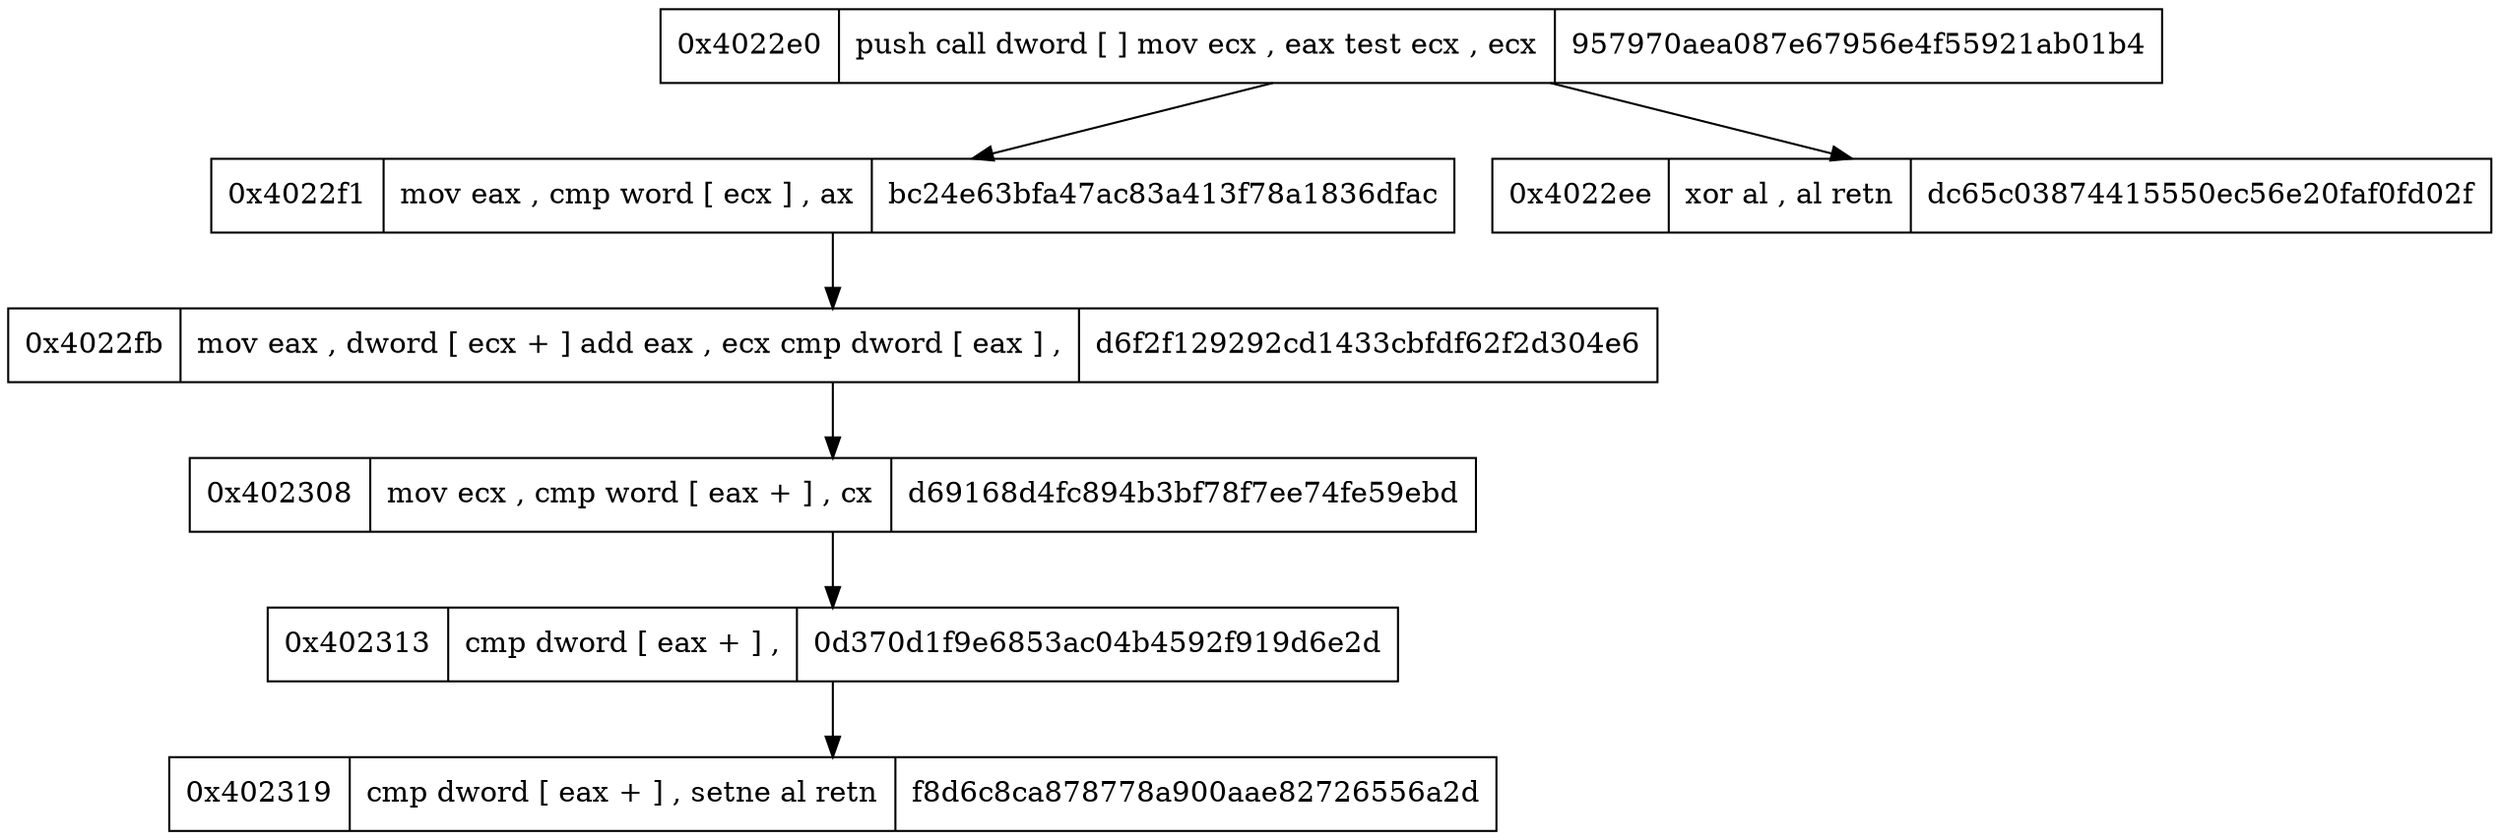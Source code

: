 digraph{
node [shape=record];
"0x4022e0"[label="0x4022e0|  push
 call dword  [ ]
 mov ecx ,  eax
 test ecx ,  ecx
| 957970aea087e67956e4f55921ab01b4"] "0x4022e0" -> "0x4022f1""0x4022e0" -> "0x4022ee""0x4022f1"[label="0x4022f1|  mov eax , 
 cmp word  [ ecx ] ,  ax
| bc24e63bfa47ac83a413f78a1836dfac"] "0x4022f1" -> "0x4022fb""0x4022ee"[label="0x4022ee|  xor al ,  al
 retn
| dc65c03874415550ec56e20faf0fd02f"] "0x4022fb"[label="0x4022fb|  mov eax ,  dword  [ ecx + ]
 add eax ,  ecx
 cmp dword  [ eax ] , 
| d6f2f129292cd1433cbfdf62f2d304e6"] "0x4022fb" -> "0x402308""0x402308"[label="0x402308|  mov ecx , 
 cmp word  [ eax + ] ,  cx
| d69168d4fc894b3bf78f7ee74fe59ebd"] "0x402308" -> "0x402313""0x402313"[label="0x402313|  cmp dword  [ eax + ] , 
| 0d370d1f9e6853ac04b4592f919d6e2d"] "0x402313" -> "0x402319""0x402319"[label="0x402319|  cmp dword  [ eax + ] , 
 setne al
 retn
| f8d6c8ca878778a900aae82726556a2d"] }